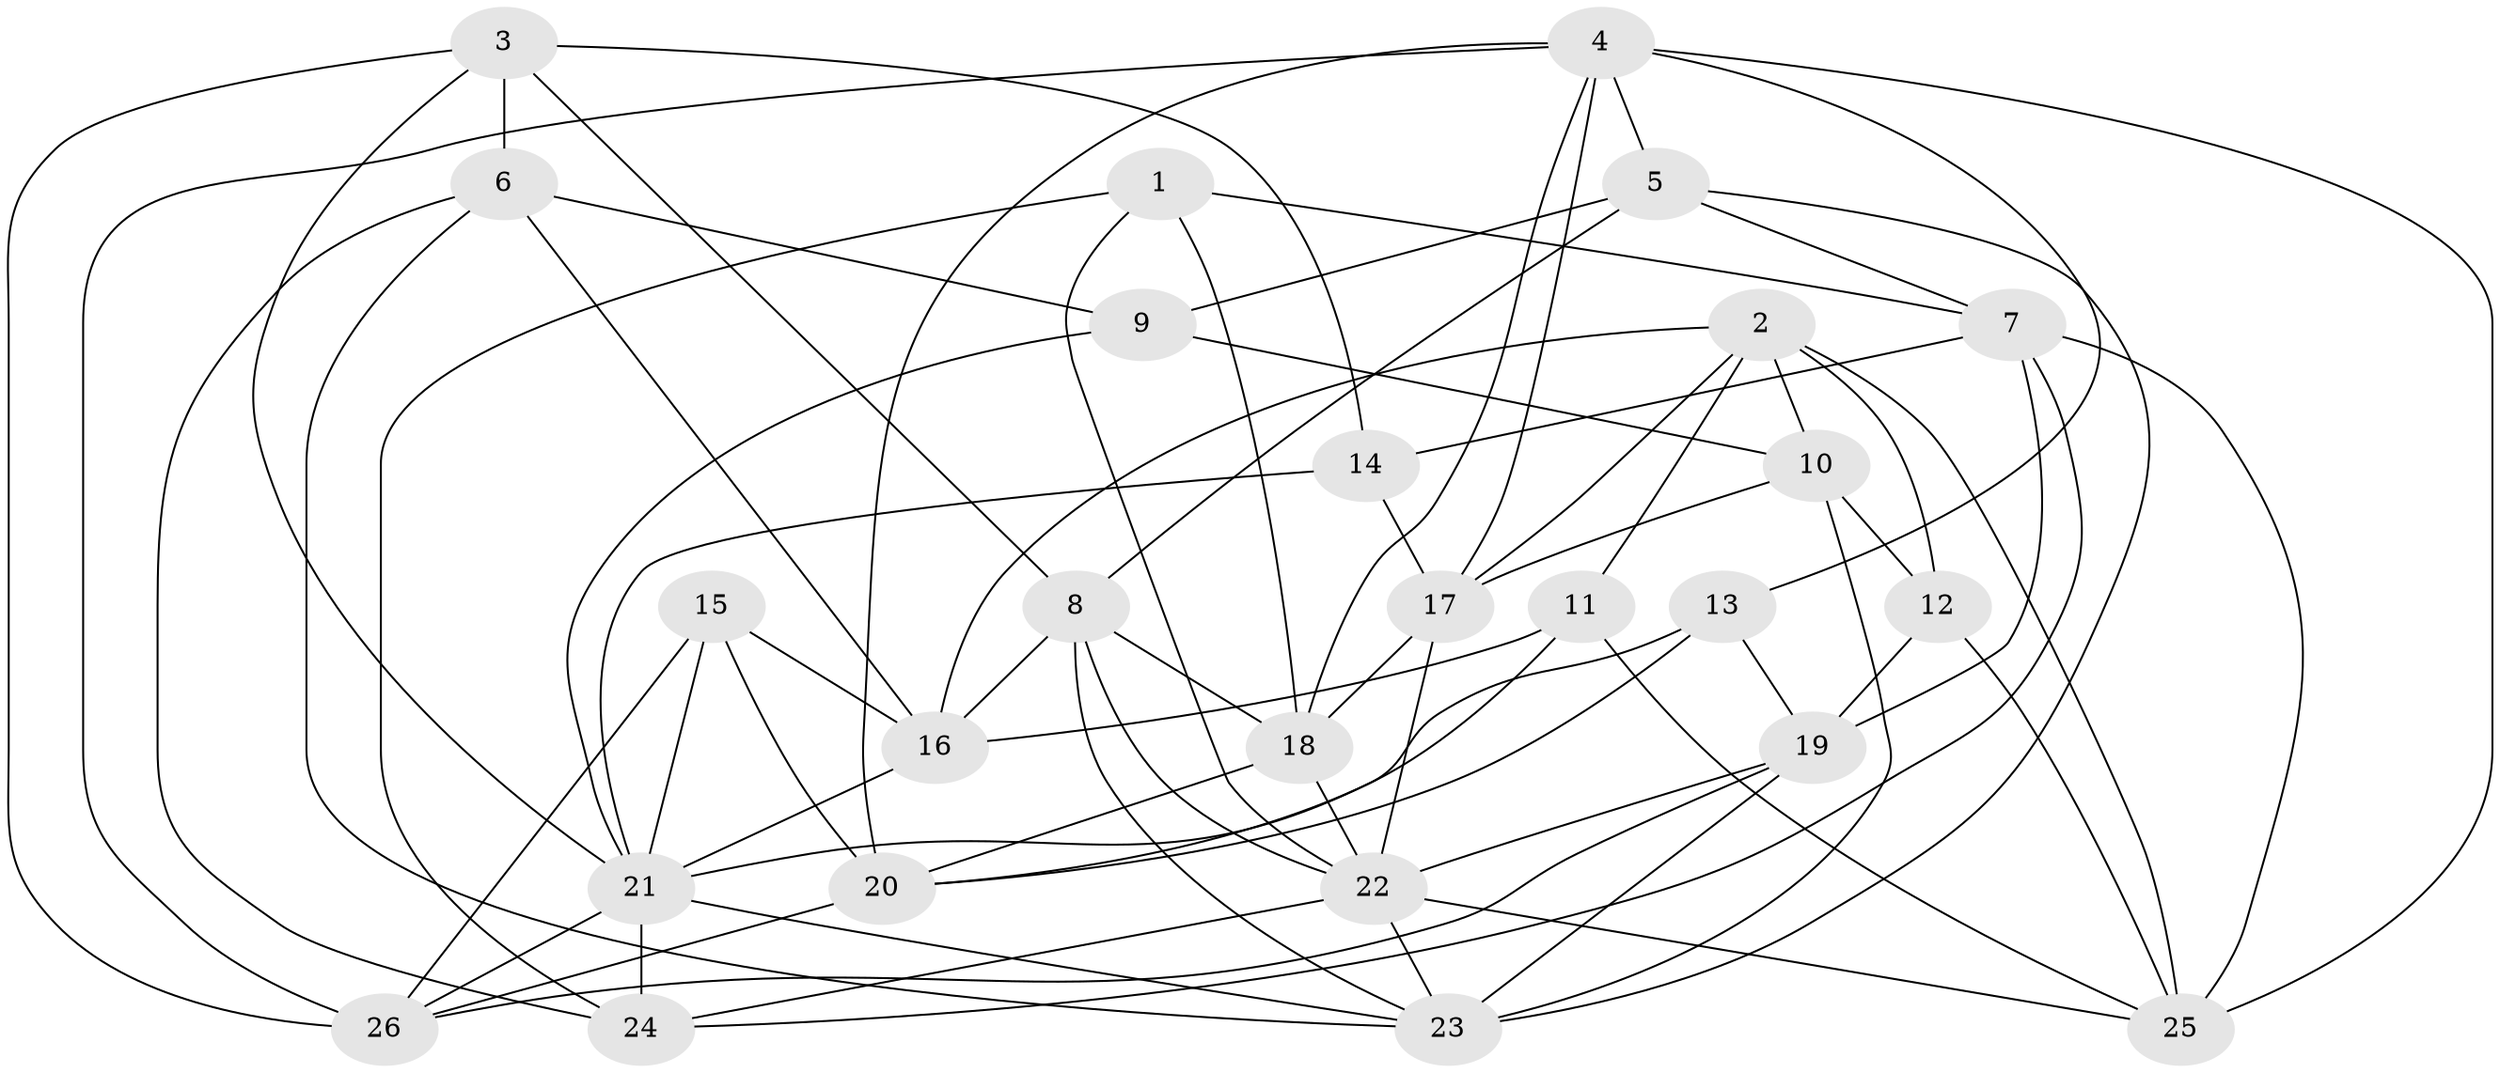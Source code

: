 // original degree distribution, {4: 1.0}
// Generated by graph-tools (version 1.1) at 2025/27/03/09/25 03:27:00]
// undirected, 26 vertices, 72 edges
graph export_dot {
graph [start="1"]
  node [color=gray90,style=filled];
  1;
  2;
  3;
  4;
  5;
  6;
  7;
  8;
  9;
  10;
  11;
  12;
  13;
  14;
  15;
  16;
  17;
  18;
  19;
  20;
  21;
  22;
  23;
  24;
  25;
  26;
  1 -- 7 [weight=1.0];
  1 -- 18 [weight=1.0];
  1 -- 22 [weight=1.0];
  1 -- 24 [weight=1.0];
  2 -- 10 [weight=1.0];
  2 -- 11 [weight=1.0];
  2 -- 12 [weight=1.0];
  2 -- 16 [weight=1.0];
  2 -- 17 [weight=1.0];
  2 -- 25 [weight=1.0];
  3 -- 6 [weight=2.0];
  3 -- 8 [weight=1.0];
  3 -- 14 [weight=1.0];
  3 -- 21 [weight=1.0];
  3 -- 26 [weight=1.0];
  4 -- 5 [weight=2.0];
  4 -- 13 [weight=1.0];
  4 -- 17 [weight=1.0];
  4 -- 18 [weight=1.0];
  4 -- 20 [weight=1.0];
  4 -- 25 [weight=1.0];
  4 -- 26 [weight=1.0];
  5 -- 7 [weight=1.0];
  5 -- 8 [weight=1.0];
  5 -- 9 [weight=1.0];
  5 -- 23 [weight=1.0];
  6 -- 9 [weight=1.0];
  6 -- 16 [weight=1.0];
  6 -- 23 [weight=1.0];
  6 -- 24 [weight=1.0];
  7 -- 14 [weight=1.0];
  7 -- 19 [weight=1.0];
  7 -- 24 [weight=1.0];
  7 -- 25 [weight=1.0];
  8 -- 16 [weight=1.0];
  8 -- 18 [weight=1.0];
  8 -- 22 [weight=1.0];
  8 -- 23 [weight=1.0];
  9 -- 10 [weight=1.0];
  9 -- 21 [weight=1.0];
  10 -- 12 [weight=1.0];
  10 -- 17 [weight=1.0];
  10 -- 23 [weight=2.0];
  11 -- 16 [weight=1.0];
  11 -- 20 [weight=1.0];
  11 -- 25 [weight=1.0];
  12 -- 19 [weight=1.0];
  12 -- 25 [weight=1.0];
  13 -- 19 [weight=1.0];
  13 -- 20 [weight=1.0];
  13 -- 21 [weight=1.0];
  14 -- 17 [weight=1.0];
  14 -- 21 [weight=1.0];
  15 -- 16 [weight=1.0];
  15 -- 20 [weight=1.0];
  15 -- 21 [weight=1.0];
  15 -- 26 [weight=1.0];
  16 -- 21 [weight=1.0];
  17 -- 18 [weight=1.0];
  17 -- 22 [weight=1.0];
  18 -- 20 [weight=1.0];
  18 -- 22 [weight=1.0];
  19 -- 22 [weight=1.0];
  19 -- 23 [weight=1.0];
  19 -- 26 [weight=1.0];
  20 -- 26 [weight=1.0];
  21 -- 23 [weight=1.0];
  21 -- 24 [weight=2.0];
  21 -- 26 [weight=1.0];
  22 -- 23 [weight=1.0];
  22 -- 24 [weight=1.0];
  22 -- 25 [weight=1.0];
}
